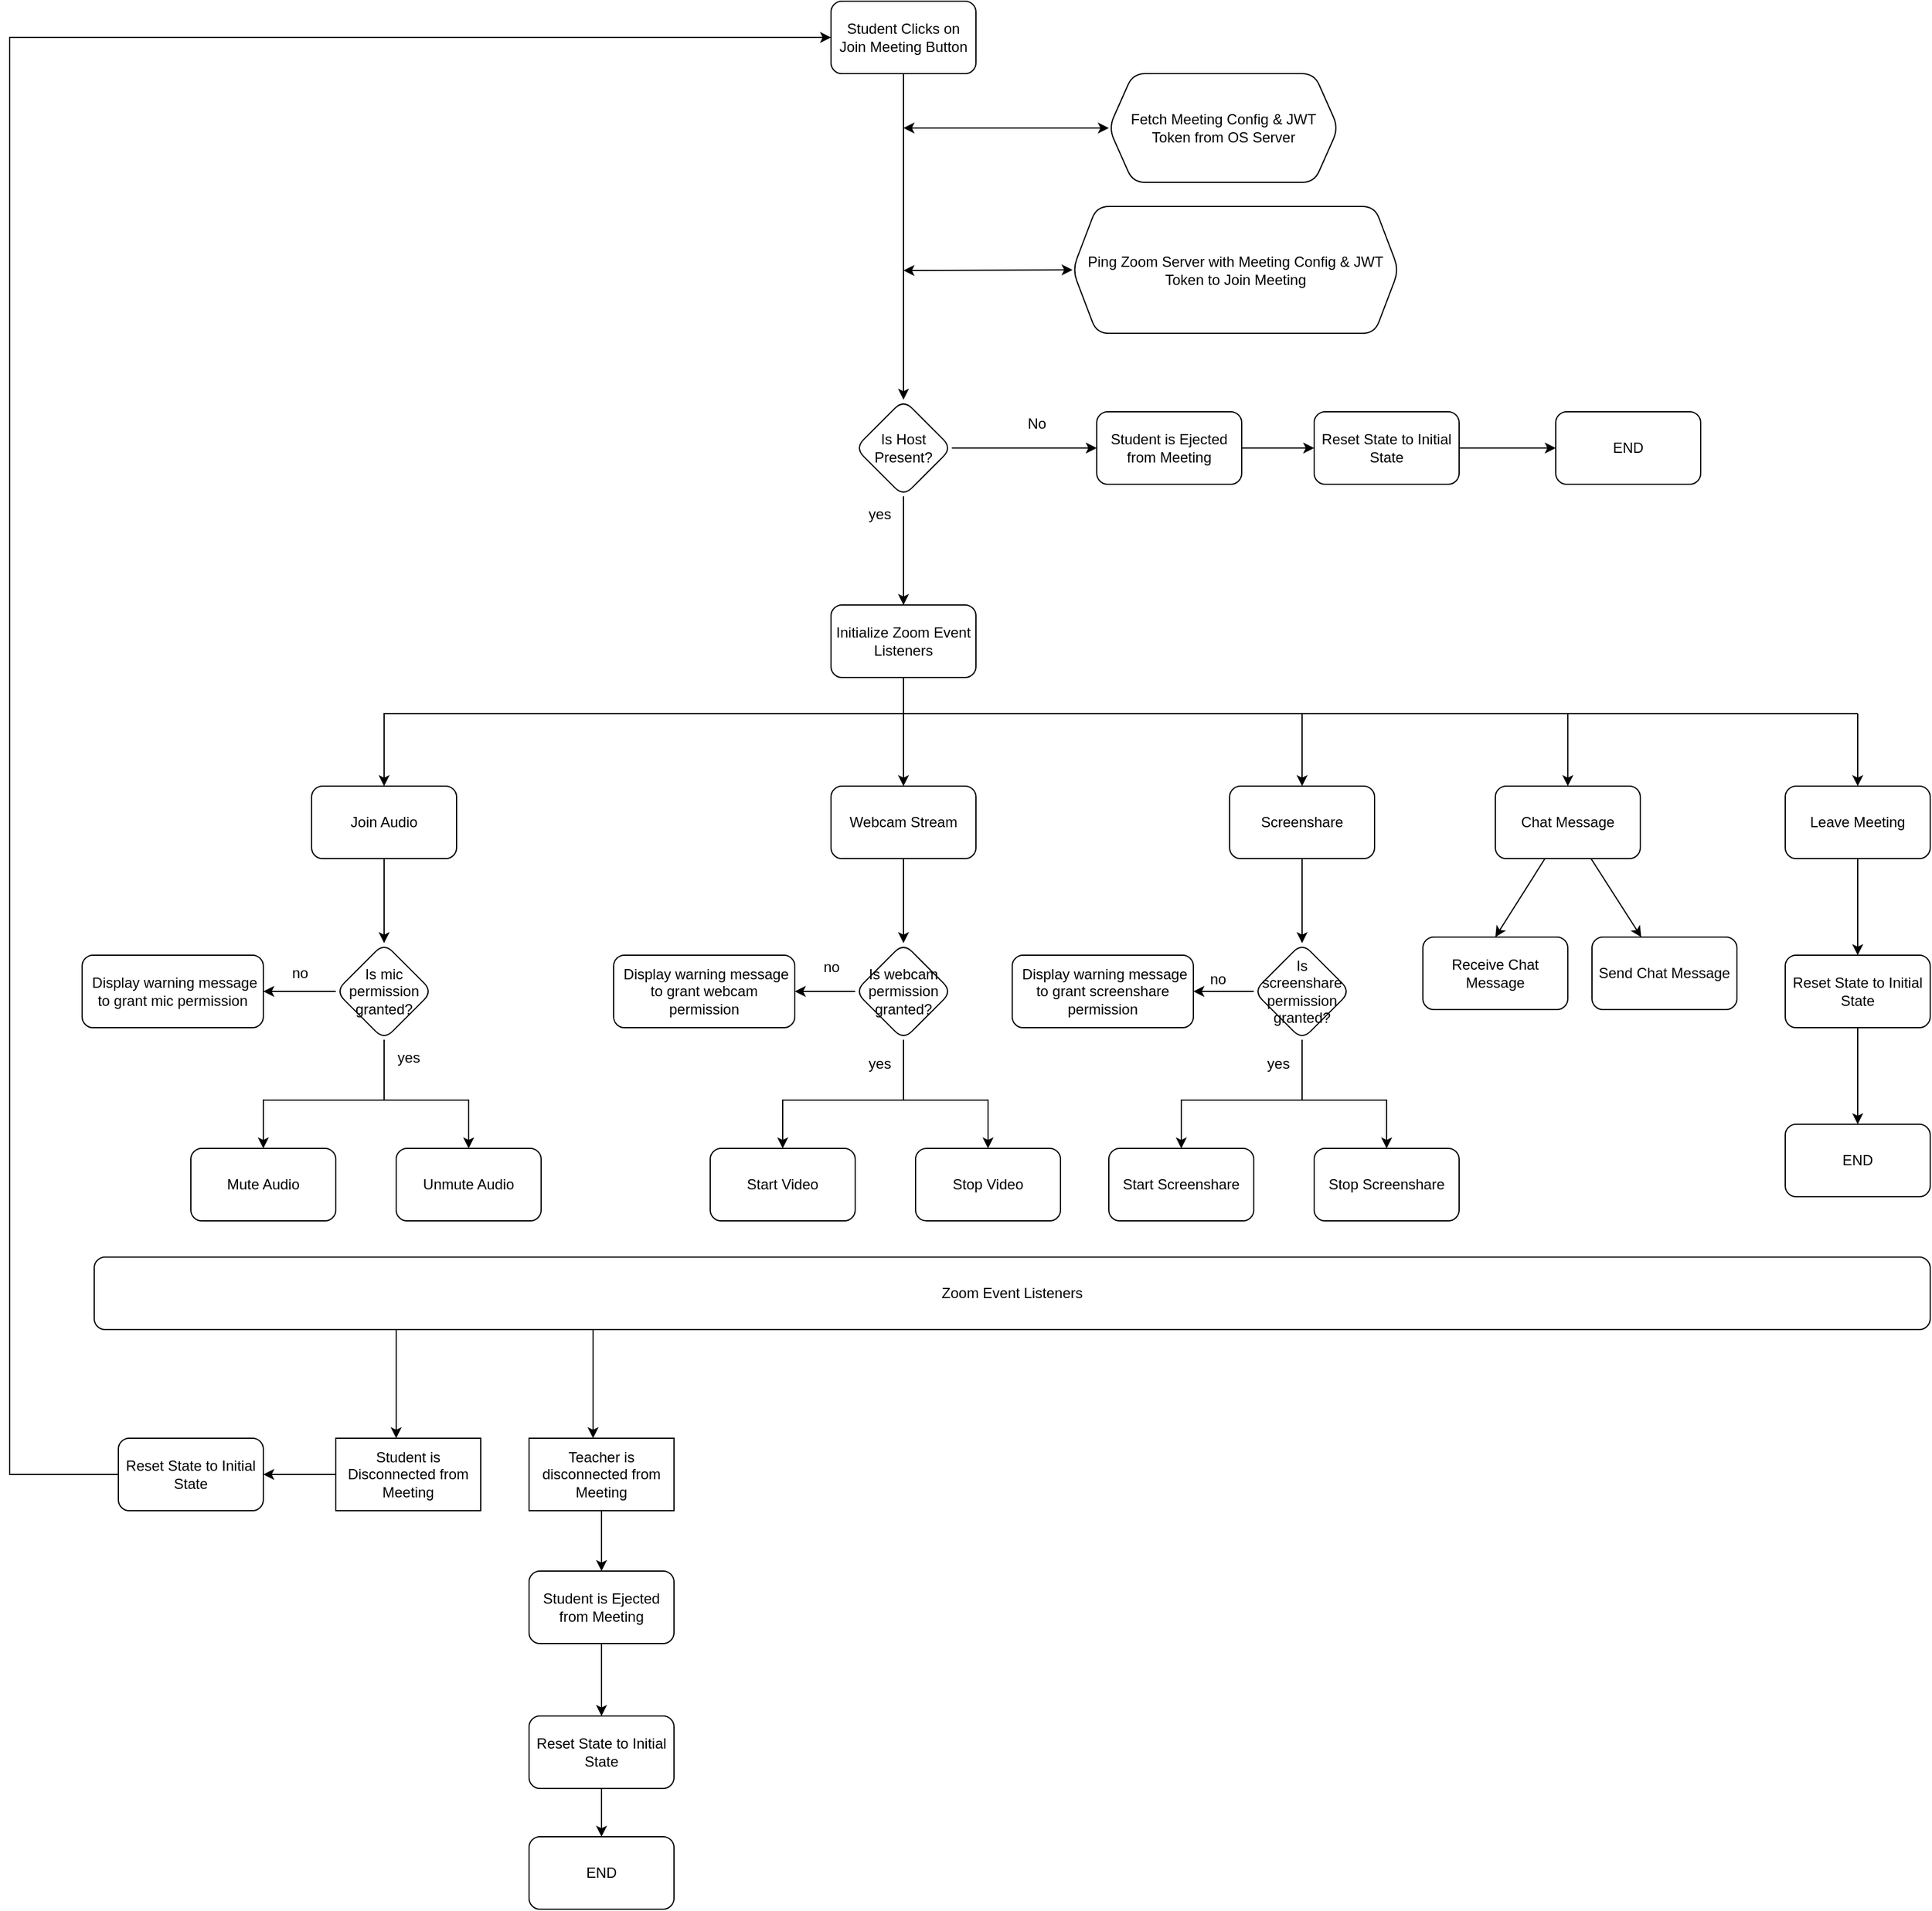 <mxfile version="20.5.3" type="github">
  <diagram id="sZFwyEUWAO2D6XH-p3_N" name="Page-1">
    <mxGraphModel dx="1718" dy="482" grid="1" gridSize="10" guides="1" tooltips="1" connect="1" arrows="1" fold="1" page="1" pageScale="1" pageWidth="850" pageHeight="1100" math="0" shadow="0">
      <root>
        <mxCell id="0" />
        <mxCell id="1" parent="0" />
        <mxCell id="f9CItXOnI6Ktt8JLqTk6-14" value="" style="edgeStyle=none;rounded=0;orthogonalLoop=1;jettySize=auto;html=1;" parent="1" source="f9CItXOnI6Ktt8JLqTk6-1" target="f9CItXOnI6Ktt8JLqTk6-13" edge="1">
          <mxGeometry relative="1" as="geometry" />
        </mxCell>
        <mxCell id="f9CItXOnI6Ktt8JLqTk6-1" value="Student Clicks on Join Meeting Button" style="rounded=1;whiteSpace=wrap;html=1;" parent="1" vertex="1">
          <mxGeometry x="180" y="20" width="120" height="60" as="geometry" />
        </mxCell>
        <mxCell id="f9CItXOnI6Ktt8JLqTk6-8" value="Fetch Meeting Config &amp;amp; JWT Token from OS Server" style="shape=hexagon;perimeter=hexagonPerimeter2;whiteSpace=wrap;html=1;fixedSize=1;rounded=1;" parent="1" vertex="1">
          <mxGeometry x="410" y="80" width="190" height="90" as="geometry" />
        </mxCell>
        <mxCell id="f9CItXOnI6Ktt8JLqTk6-11" value="Ping Zoom Server with Meeting Config &amp;amp; JWT Token to Join Meeting" style="shape=hexagon;perimeter=hexagonPerimeter2;whiteSpace=wrap;html=1;fixedSize=1;rounded=1;" parent="1" vertex="1">
          <mxGeometry x="380" y="190" width="270" height="105" as="geometry" />
        </mxCell>
        <mxCell id="f9CItXOnI6Ktt8JLqTk6-22" value="" style="edgeStyle=none;rounded=0;orthogonalLoop=1;jettySize=auto;html=1;" parent="1" source="f9CItXOnI6Ktt8JLqTk6-13" target="f9CItXOnI6Ktt8JLqTk6-21" edge="1">
          <mxGeometry relative="1" as="geometry" />
        </mxCell>
        <mxCell id="f9CItXOnI6Ktt8JLqTk6-27" value="" style="edgeStyle=none;rounded=0;orthogonalLoop=1;jettySize=auto;html=1;" parent="1" source="f9CItXOnI6Ktt8JLqTk6-13" target="f9CItXOnI6Ktt8JLqTk6-26" edge="1">
          <mxGeometry relative="1" as="geometry" />
        </mxCell>
        <mxCell id="f9CItXOnI6Ktt8JLqTk6-94" value="" style="edgeStyle=none;rounded=0;orthogonalLoop=1;jettySize=auto;html=1;" parent="1" source="f9CItXOnI6Ktt8JLqTk6-13" target="f9CItXOnI6Ktt8JLqTk6-93" edge="1">
          <mxGeometry relative="1" as="geometry" />
        </mxCell>
        <mxCell id="f9CItXOnI6Ktt8JLqTk6-13" value="Is Host Present?" style="rhombus;whiteSpace=wrap;html=1;rounded=1;" parent="1" vertex="1">
          <mxGeometry x="200" y="350" width="80" height="80" as="geometry" />
        </mxCell>
        <mxCell id="f9CItXOnI6Ktt8JLqTk6-88" value="" style="edgeStyle=none;rounded=0;orthogonalLoop=1;jettySize=auto;html=1;" parent="1" source="f9CItXOnI6Ktt8JLqTk6-21" target="f9CItXOnI6Ktt8JLqTk6-87" edge="1">
          <mxGeometry relative="1" as="geometry" />
        </mxCell>
        <mxCell id="f9CItXOnI6Ktt8JLqTk6-21" value="Student is Ejected from Meeting" style="rounded=1;whiteSpace=wrap;html=1;" parent="1" vertex="1">
          <mxGeometry x="400" y="360" width="120" height="60" as="geometry" />
        </mxCell>
        <mxCell id="f9CItXOnI6Ktt8JLqTk6-23" value="No" style="text;html=1;align=center;verticalAlign=middle;resizable=0;points=[];autosize=1;strokeColor=none;fillColor=none;" parent="1" vertex="1">
          <mxGeometry x="330" y="355" width="40" height="30" as="geometry" />
        </mxCell>
        <mxCell id="f9CItXOnI6Ktt8JLqTk6-49" value="" style="edgeStyle=none;rounded=0;orthogonalLoop=1;jettySize=auto;html=1;" parent="1" target="f9CItXOnI6Ktt8JLqTk6-24" edge="1">
          <mxGeometry relative="1" as="geometry">
            <mxPoint x="1030" y="610" as="sourcePoint" />
            <Array as="points">
              <mxPoint x="-190" y="610" />
            </Array>
          </mxGeometry>
        </mxCell>
        <mxCell id="f9CItXOnI6Ktt8JLqTk6-59" value="" style="edgeStyle=none;rounded=0;orthogonalLoop=1;jettySize=auto;html=1;" parent="1" source="f9CItXOnI6Ktt8JLqTk6-24" target="f9CItXOnI6Ktt8JLqTk6-58" edge="1">
          <mxGeometry relative="1" as="geometry" />
        </mxCell>
        <mxCell id="f9CItXOnI6Ktt8JLqTk6-24" value="Join Audio" style="whiteSpace=wrap;html=1;rounded=1;" parent="1" vertex="1">
          <mxGeometry x="-250" y="670" width="120" height="60" as="geometry" />
        </mxCell>
        <mxCell id="f9CItXOnI6Ktt8JLqTk6-65" value="" style="edgeStyle=none;rounded=0;orthogonalLoop=1;jettySize=auto;html=1;" parent="1" source="f9CItXOnI6Ktt8JLqTk6-26" edge="1">
          <mxGeometry relative="1" as="geometry">
            <mxPoint x="240" y="800" as="targetPoint" />
          </mxGeometry>
        </mxCell>
        <mxCell id="f9CItXOnI6Ktt8JLqTk6-26" value="Webcam Stream" style="rounded=1;whiteSpace=wrap;html=1;" parent="1" vertex="1">
          <mxGeometry x="180" y="670" width="120" height="60" as="geometry" />
        </mxCell>
        <mxCell id="f9CItXOnI6Ktt8JLqTk6-79" value="" style="edgeStyle=none;rounded=0;orthogonalLoop=1;jettySize=auto;html=1;" parent="1" source="f9CItXOnI6Ktt8JLqTk6-28" target="f9CItXOnI6Ktt8JLqTk6-78" edge="1">
          <mxGeometry relative="1" as="geometry" />
        </mxCell>
        <mxCell id="f9CItXOnI6Ktt8JLqTk6-100" value="" style="edgeStyle=none;rounded=0;orthogonalLoop=1;jettySize=auto;html=1;" parent="1" target="f9CItXOnI6Ktt8JLqTk6-28" edge="1">
          <mxGeometry relative="1" as="geometry">
            <mxPoint x="790" y="610" as="sourcePoint" />
          </mxGeometry>
        </mxCell>
        <mxCell id="f9CItXOnI6Ktt8JLqTk6-28" value="Chat Message" style="rounded=1;whiteSpace=wrap;html=1;" parent="1" vertex="1">
          <mxGeometry x="730" y="670" width="120" height="60" as="geometry" />
        </mxCell>
        <mxCell id="f9CItXOnI6Ktt8JLqTk6-32" value="yes" style="text;html=1;align=center;verticalAlign=middle;resizable=0;points=[];autosize=1;strokeColor=none;fillColor=none;" parent="1" vertex="1">
          <mxGeometry x="200" y="430" width="40" height="30" as="geometry" />
        </mxCell>
        <mxCell id="f9CItXOnI6Ktt8JLqTk6-41" value="" style="endArrow=classic;html=1;rounded=0;startArrow=none;" parent="1" source="f9CItXOnI6Ktt8JLqTk6-30" edge="1">
          <mxGeometry width="50" height="50" relative="1" as="geometry">
            <mxPoint x="470" y="740" as="sourcePoint" />
            <mxPoint x="520" y="690" as="targetPoint" />
          </mxGeometry>
        </mxCell>
        <mxCell id="f9CItXOnI6Ktt8JLqTk6-71" value="" style="edgeStyle=none;rounded=0;orthogonalLoop=1;jettySize=auto;html=1;" parent="1" source="f9CItXOnI6Ktt8JLqTk6-30" edge="1">
          <mxGeometry relative="1" as="geometry">
            <mxPoint x="570" y="800" as="targetPoint" />
          </mxGeometry>
        </mxCell>
        <mxCell id="f9CItXOnI6Ktt8JLqTk6-98" value="" style="edgeStyle=none;rounded=0;orthogonalLoop=1;jettySize=auto;html=1;" parent="1" target="f9CItXOnI6Ktt8JLqTk6-30" edge="1">
          <mxGeometry relative="1" as="geometry">
            <mxPoint x="570" y="610" as="sourcePoint" />
          </mxGeometry>
        </mxCell>
        <mxCell id="f9CItXOnI6Ktt8JLqTk6-30" value="Screenshare" style="rounded=1;whiteSpace=wrap;html=1;" parent="1" vertex="1">
          <mxGeometry x="510" y="670" width="120" height="60" as="geometry" />
        </mxCell>
        <mxCell id="f9CItXOnI6Ktt8JLqTk6-84" value="" style="edgeStyle=none;rounded=0;orthogonalLoop=1;jettySize=auto;html=1;" parent="1" source="f9CItXOnI6Ktt8JLqTk6-50" target="f9CItXOnI6Ktt8JLqTk6-83" edge="1">
          <mxGeometry relative="1" as="geometry" />
        </mxCell>
        <mxCell id="f9CItXOnI6Ktt8JLqTk6-102" value="" style="edgeStyle=none;rounded=0;orthogonalLoop=1;jettySize=auto;html=1;" parent="1" target="f9CItXOnI6Ktt8JLqTk6-50" edge="1">
          <mxGeometry relative="1" as="geometry">
            <mxPoint x="1030" y="610" as="sourcePoint" />
          </mxGeometry>
        </mxCell>
        <mxCell id="f9CItXOnI6Ktt8JLqTk6-50" value="Leave Meeting" style="rounded=1;whiteSpace=wrap;html=1;" parent="1" vertex="1">
          <mxGeometry x="970" y="670" width="120" height="60" as="geometry" />
        </mxCell>
        <mxCell id="f9CItXOnI6Ktt8JLqTk6-54" value="" style="endArrow=classic;startArrow=classic;html=1;rounded=0;entryX=0;entryY=0.5;entryDx=0;entryDy=0;" parent="1" target="f9CItXOnI6Ktt8JLqTk6-8" edge="1">
          <mxGeometry width="50" height="50" relative="1" as="geometry">
            <mxPoint x="240" y="125" as="sourcePoint" />
            <mxPoint x="350" y="100" as="targetPoint" />
          </mxGeometry>
        </mxCell>
        <mxCell id="f9CItXOnI6Ktt8JLqTk6-55" value="" style="endArrow=classic;startArrow=classic;html=1;rounded=0;entryX=0;entryY=0.5;entryDx=0;entryDy=0;" parent="1" target="f9CItXOnI6Ktt8JLqTk6-11" edge="1">
          <mxGeometry width="50" height="50" relative="1" as="geometry">
            <mxPoint x="240" y="243" as="sourcePoint" />
            <mxPoint x="340" y="220" as="targetPoint" />
          </mxGeometry>
        </mxCell>
        <mxCell id="CsAItCtSTbnviNH9AOJt-14" value="" style="edgeStyle=orthogonalEdgeStyle;rounded=0;orthogonalLoop=1;jettySize=auto;html=1;" edge="1" parent="1" source="f9CItXOnI6Ktt8JLqTk6-58" target="CsAItCtSTbnviNH9AOJt-13">
          <mxGeometry relative="1" as="geometry" />
        </mxCell>
        <mxCell id="f9CItXOnI6Ktt8JLqTk6-58" value="Is mic permission granted?" style="rhombus;whiteSpace=wrap;html=1;rounded=1;" parent="1" vertex="1">
          <mxGeometry x="-230" y="800" width="80" height="80" as="geometry" />
        </mxCell>
        <mxCell id="CsAItCtSTbnviNH9AOJt-8" value="" style="edgeStyle=orthogonalEdgeStyle;rounded=0;orthogonalLoop=1;jettySize=auto;html=1;" edge="1" parent="1" target="f9CItXOnI6Ktt8JLqTk6-60">
          <mxGeometry relative="1" as="geometry">
            <mxPoint x="-140" y="930" as="sourcePoint" />
            <Array as="points">
              <mxPoint x="-290" y="930" />
            </Array>
          </mxGeometry>
        </mxCell>
        <mxCell id="f9CItXOnI6Ktt8JLqTk6-60" value="Mute Audio" style="whiteSpace=wrap;html=1;rounded=1;" parent="1" vertex="1">
          <mxGeometry x="-350" y="970" width="120" height="60" as="geometry" />
        </mxCell>
        <mxCell id="CsAItCtSTbnviNH9AOJt-9" value="" style="edgeStyle=orthogonalEdgeStyle;rounded=0;orthogonalLoop=1;jettySize=auto;html=1;" edge="1" parent="1" source="f9CItXOnI6Ktt8JLqTk6-58" target="f9CItXOnI6Ktt8JLqTk6-62">
          <mxGeometry relative="1" as="geometry">
            <Array as="points">
              <mxPoint x="-190" y="930" />
              <mxPoint x="-120" y="930" />
            </Array>
          </mxGeometry>
        </mxCell>
        <mxCell id="f9CItXOnI6Ktt8JLqTk6-62" value="Unmute Audio" style="rounded=1;whiteSpace=wrap;html=1;" parent="1" vertex="1">
          <mxGeometry x="-180" y="970" width="120" height="60" as="geometry" />
        </mxCell>
        <mxCell id="f9CItXOnI6Ktt8JLqTk6-78" value="Send Chat Message" style="rounded=1;whiteSpace=wrap;html=1;" parent="1" vertex="1">
          <mxGeometry x="810" y="795" width="120" height="60" as="geometry" />
        </mxCell>
        <mxCell id="f9CItXOnI6Ktt8JLqTk6-80" value="Receive Chat Message" style="whiteSpace=wrap;html=1;rounded=1;" parent="1" vertex="1">
          <mxGeometry x="670" y="795" width="120" height="60" as="geometry" />
        </mxCell>
        <mxCell id="f9CItXOnI6Ktt8JLqTk6-92" value="" style="edgeStyle=none;rounded=0;orthogonalLoop=1;jettySize=auto;html=1;" parent="1" source="f9CItXOnI6Ktt8JLqTk6-83" target="f9CItXOnI6Ktt8JLqTk6-91" edge="1">
          <mxGeometry relative="1" as="geometry" />
        </mxCell>
        <mxCell id="f9CItXOnI6Ktt8JLqTk6-83" value="Reset State to Initial State" style="rounded=1;whiteSpace=wrap;html=1;" parent="1" vertex="1">
          <mxGeometry x="970" y="810" width="120" height="60" as="geometry" />
        </mxCell>
        <mxCell id="f9CItXOnI6Ktt8JLqTk6-86" value="" style="endArrow=classic;html=1;rounded=0;entryX=0.5;entryY=0;entryDx=0;entryDy=0;" parent="1" source="f9CItXOnI6Ktt8JLqTk6-28" target="f9CItXOnI6Ktt8JLqTk6-80" edge="1">
          <mxGeometry width="50" height="50" relative="1" as="geometry">
            <mxPoint x="740" y="740" as="sourcePoint" />
            <mxPoint x="690" y="790" as="targetPoint" />
          </mxGeometry>
        </mxCell>
        <mxCell id="f9CItXOnI6Ktt8JLqTk6-90" value="" style="edgeStyle=none;rounded=0;orthogonalLoop=1;jettySize=auto;html=1;" parent="1" source="f9CItXOnI6Ktt8JLqTk6-87" target="f9CItXOnI6Ktt8JLqTk6-89" edge="1">
          <mxGeometry relative="1" as="geometry" />
        </mxCell>
        <mxCell id="f9CItXOnI6Ktt8JLqTk6-87" value="Reset State to Initial State" style="rounded=1;whiteSpace=wrap;html=1;" parent="1" vertex="1">
          <mxGeometry x="580" y="360" width="120" height="60" as="geometry" />
        </mxCell>
        <mxCell id="f9CItXOnI6Ktt8JLqTk6-89" value="END" style="rounded=1;whiteSpace=wrap;html=1;" parent="1" vertex="1">
          <mxGeometry x="780" y="360" width="120" height="60" as="geometry" />
        </mxCell>
        <mxCell id="f9CItXOnI6Ktt8JLqTk6-91" value="END" style="rounded=1;whiteSpace=wrap;html=1;" parent="1" vertex="1">
          <mxGeometry x="970" y="950" width="120" height="60" as="geometry" />
        </mxCell>
        <mxCell id="f9CItXOnI6Ktt8JLqTk6-93" value="Initialize Zoom Event Listeners" style="whiteSpace=wrap;html=1;rounded=1;" parent="1" vertex="1">
          <mxGeometry x="180" y="520" width="120" height="60" as="geometry" />
        </mxCell>
        <mxCell id="CsAItCtSTbnviNH9AOJt-10" value="yes" style="text;html=1;align=center;verticalAlign=middle;resizable=0;points=[];autosize=1;strokeColor=none;fillColor=none;" vertex="1" parent="1">
          <mxGeometry x="-190" y="880" width="40" height="30" as="geometry" />
        </mxCell>
        <mxCell id="CsAItCtSTbnviNH9AOJt-13" value="&lt;span style=&quot;white-space: pre;&quot;&gt;	&lt;/span&gt;Display warning message to grant mic permission" style="whiteSpace=wrap;html=1;rounded=1;" vertex="1" parent="1">
          <mxGeometry x="-440" y="810" width="150" height="60" as="geometry" />
        </mxCell>
        <mxCell id="CsAItCtSTbnviNH9AOJt-15" value="no" style="text;html=1;align=center;verticalAlign=middle;resizable=0;points=[];autosize=1;strokeColor=none;fillColor=none;" vertex="1" parent="1">
          <mxGeometry x="-280" y="810" width="40" height="30" as="geometry" />
        </mxCell>
        <mxCell id="CsAItCtSTbnviNH9AOJt-16" value="" style="edgeStyle=orthogonalEdgeStyle;rounded=0;orthogonalLoop=1;jettySize=auto;html=1;" edge="1" parent="1" source="CsAItCtSTbnviNH9AOJt-17" target="CsAItCtSTbnviNH9AOJt-24">
          <mxGeometry relative="1" as="geometry" />
        </mxCell>
        <mxCell id="CsAItCtSTbnviNH9AOJt-17" value="Is webcam permission granted?" style="rhombus;whiteSpace=wrap;html=1;rounded=1;" vertex="1" parent="1">
          <mxGeometry x="200" y="800" width="80" height="80" as="geometry" />
        </mxCell>
        <mxCell id="CsAItCtSTbnviNH9AOJt-18" value="" style="edgeStyle=orthogonalEdgeStyle;rounded=0;orthogonalLoop=1;jettySize=auto;html=1;" edge="1" parent="1" target="CsAItCtSTbnviNH9AOJt-19">
          <mxGeometry relative="1" as="geometry">
            <mxPoint x="240" y="930" as="sourcePoint" />
            <Array as="points">
              <mxPoint x="140" y="940" />
              <mxPoint x="140" y="940" />
            </Array>
          </mxGeometry>
        </mxCell>
        <mxCell id="CsAItCtSTbnviNH9AOJt-19" value="Start Video" style="whiteSpace=wrap;html=1;rounded=1;" vertex="1" parent="1">
          <mxGeometry x="80" y="970" width="120" height="60" as="geometry" />
        </mxCell>
        <mxCell id="CsAItCtSTbnviNH9AOJt-20" value="" style="edgeStyle=orthogonalEdgeStyle;rounded=0;orthogonalLoop=1;jettySize=auto;html=1;" edge="1" parent="1" source="CsAItCtSTbnviNH9AOJt-17" target="CsAItCtSTbnviNH9AOJt-21">
          <mxGeometry relative="1" as="geometry">
            <Array as="points">
              <mxPoint x="240" y="930" />
              <mxPoint x="310" y="930" />
            </Array>
          </mxGeometry>
        </mxCell>
        <mxCell id="CsAItCtSTbnviNH9AOJt-21" value="Stop Video" style="rounded=1;whiteSpace=wrap;html=1;" vertex="1" parent="1">
          <mxGeometry x="250" y="970" width="120" height="60" as="geometry" />
        </mxCell>
        <mxCell id="CsAItCtSTbnviNH9AOJt-22" value="" style="endArrow=none;html=1;rounded=0;entryX=0.5;entryY=1;entryDx=0;entryDy=0;" edge="1" parent="1" target="CsAItCtSTbnviNH9AOJt-17">
          <mxGeometry width="50" height="50" relative="1" as="geometry">
            <mxPoint x="240" y="930" as="sourcePoint" />
            <mxPoint x="270" y="910" as="targetPoint" />
          </mxGeometry>
        </mxCell>
        <mxCell id="CsAItCtSTbnviNH9AOJt-23" value="yes" style="text;html=1;align=center;verticalAlign=middle;resizable=0;points=[];autosize=1;strokeColor=none;fillColor=none;" vertex="1" parent="1">
          <mxGeometry x="200" y="885" width="40" height="30" as="geometry" />
        </mxCell>
        <mxCell id="CsAItCtSTbnviNH9AOJt-24" value="&lt;span style=&quot;white-space: pre;&quot;&gt;	&lt;/span&gt;Display warning message to grant webcam permission" style="whiteSpace=wrap;html=1;rounded=1;" vertex="1" parent="1">
          <mxGeometry y="810" width="150" height="60" as="geometry" />
        </mxCell>
        <mxCell id="CsAItCtSTbnviNH9AOJt-25" value="no" style="text;html=1;align=center;verticalAlign=middle;resizable=0;points=[];autosize=1;strokeColor=none;fillColor=none;" vertex="1" parent="1">
          <mxGeometry x="160" y="805" width="40" height="30" as="geometry" />
        </mxCell>
        <mxCell id="CsAItCtSTbnviNH9AOJt-30" value="" style="edgeStyle=orthogonalEdgeStyle;rounded=0;orthogonalLoop=1;jettySize=auto;html=1;" edge="1" parent="1" source="CsAItCtSTbnviNH9AOJt-31" target="CsAItCtSTbnviNH9AOJt-38">
          <mxGeometry relative="1" as="geometry" />
        </mxCell>
        <mxCell id="CsAItCtSTbnviNH9AOJt-31" value="Is screenshare permission granted?" style="rhombus;whiteSpace=wrap;html=1;rounded=1;" vertex="1" parent="1">
          <mxGeometry x="530" y="800" width="80" height="80" as="geometry" />
        </mxCell>
        <mxCell id="CsAItCtSTbnviNH9AOJt-32" value="" style="edgeStyle=orthogonalEdgeStyle;rounded=0;orthogonalLoop=1;jettySize=auto;html=1;" edge="1" parent="1" target="CsAItCtSTbnviNH9AOJt-33">
          <mxGeometry relative="1" as="geometry">
            <mxPoint x="570" y="930" as="sourcePoint" />
            <Array as="points">
              <mxPoint x="470" y="940" />
              <mxPoint x="470" y="940" />
            </Array>
          </mxGeometry>
        </mxCell>
        <mxCell id="CsAItCtSTbnviNH9AOJt-33" value="Start Screenshare" style="whiteSpace=wrap;html=1;rounded=1;" vertex="1" parent="1">
          <mxGeometry x="410" y="970" width="120" height="60" as="geometry" />
        </mxCell>
        <mxCell id="CsAItCtSTbnviNH9AOJt-34" value="" style="edgeStyle=orthogonalEdgeStyle;rounded=0;orthogonalLoop=1;jettySize=auto;html=1;" edge="1" parent="1" source="CsAItCtSTbnviNH9AOJt-31" target="CsAItCtSTbnviNH9AOJt-35">
          <mxGeometry relative="1" as="geometry">
            <Array as="points">
              <mxPoint x="570" y="930" />
              <mxPoint x="640" y="930" />
            </Array>
          </mxGeometry>
        </mxCell>
        <mxCell id="CsAItCtSTbnviNH9AOJt-35" value="Stop Screenshare" style="rounded=1;whiteSpace=wrap;html=1;" vertex="1" parent="1">
          <mxGeometry x="580" y="970" width="120" height="60" as="geometry" />
        </mxCell>
        <mxCell id="CsAItCtSTbnviNH9AOJt-36" value="" style="endArrow=none;html=1;rounded=0;entryX=0.5;entryY=1;entryDx=0;entryDy=0;" edge="1" parent="1" target="CsAItCtSTbnviNH9AOJt-31">
          <mxGeometry width="50" height="50" relative="1" as="geometry">
            <mxPoint x="570" y="930" as="sourcePoint" />
            <mxPoint x="600" y="910" as="targetPoint" />
          </mxGeometry>
        </mxCell>
        <mxCell id="CsAItCtSTbnviNH9AOJt-37" value="yes" style="text;html=1;align=center;verticalAlign=middle;resizable=0;points=[];autosize=1;strokeColor=none;fillColor=none;" vertex="1" parent="1">
          <mxGeometry x="530" y="885" width="40" height="30" as="geometry" />
        </mxCell>
        <mxCell id="CsAItCtSTbnviNH9AOJt-38" value="&lt;span style=&quot;white-space: pre;&quot;&gt;	&lt;/span&gt;Display warning message to grant screenshare permission" style="whiteSpace=wrap;html=1;rounded=1;" vertex="1" parent="1">
          <mxGeometry x="330" y="810" width="150" height="60" as="geometry" />
        </mxCell>
        <mxCell id="CsAItCtSTbnviNH9AOJt-43" value="no" style="text;html=1;align=center;verticalAlign=middle;resizable=0;points=[];autosize=1;strokeColor=none;fillColor=none;" vertex="1" parent="1">
          <mxGeometry x="480" y="815" width="40" height="30" as="geometry" />
        </mxCell>
        <mxCell id="CsAItCtSTbnviNH9AOJt-46" value="" style="edgeStyle=orthogonalEdgeStyle;rounded=0;orthogonalLoop=1;jettySize=auto;html=1;entryX=0;entryY=0.5;entryDx=0;entryDy=0;exitX=0;exitY=0.5;exitDx=0;exitDy=0;" edge="1" parent="1" source="CsAItCtSTbnviNH9AOJt-58" target="f9CItXOnI6Ktt8JLqTk6-1">
          <mxGeometry relative="1" as="geometry">
            <mxPoint x="-430" y="1240" as="sourcePoint" />
            <mxPoint x="170" y="50" as="targetPoint" />
            <Array as="points">
              <mxPoint x="-500" y="1240" />
              <mxPoint x="-500" y="50" />
            </Array>
          </mxGeometry>
        </mxCell>
        <mxCell id="CsAItCtSTbnviNH9AOJt-60" value="" style="edgeStyle=orthogonalEdgeStyle;rounded=0;orthogonalLoop=1;jettySize=auto;html=1;" edge="1" parent="1" source="CsAItCtSTbnviNH9AOJt-44" target="CsAItCtSTbnviNH9AOJt-58">
          <mxGeometry relative="1" as="geometry" />
        </mxCell>
        <mxCell id="CsAItCtSTbnviNH9AOJt-44" value="Student is Disconnected from Meeting" style="rounded=0;whiteSpace=wrap;html=1;" vertex="1" parent="1">
          <mxGeometry x="-230" y="1210" width="120" height="60" as="geometry" />
        </mxCell>
        <mxCell id="CsAItCtSTbnviNH9AOJt-48" value="Zoom Event Listeners" style="rounded=1;whiteSpace=wrap;html=1;" vertex="1" parent="1">
          <mxGeometry x="-430" y="1060" width="1520" height="60" as="geometry" />
        </mxCell>
        <mxCell id="CsAItCtSTbnviNH9AOJt-49" value="" style="endArrow=classic;html=1;rounded=0;" edge="1" parent="1">
          <mxGeometry width="50" height="50" relative="1" as="geometry">
            <mxPoint x="-180" y="1120" as="sourcePoint" />
            <mxPoint x="-180" y="1210" as="targetPoint" />
          </mxGeometry>
        </mxCell>
        <mxCell id="CsAItCtSTbnviNH9AOJt-50" value="" style="endArrow=classic;html=1;rounded=0;" edge="1" parent="1">
          <mxGeometry width="50" height="50" relative="1" as="geometry">
            <mxPoint x="-17" y="1120" as="sourcePoint" />
            <mxPoint x="-17" y="1210" as="targetPoint" />
          </mxGeometry>
        </mxCell>
        <mxCell id="CsAItCtSTbnviNH9AOJt-55" value="" style="edgeStyle=orthogonalEdgeStyle;rounded=0;orthogonalLoop=1;jettySize=auto;html=1;" edge="1" parent="1" source="CsAItCtSTbnviNH9AOJt-51" target="CsAItCtSTbnviNH9AOJt-52">
          <mxGeometry relative="1" as="geometry" />
        </mxCell>
        <mxCell id="CsAItCtSTbnviNH9AOJt-51" value="Teacher is disconnected from Meeting" style="rounded=0;whiteSpace=wrap;html=1;" vertex="1" parent="1">
          <mxGeometry x="-70" y="1210" width="120" height="60" as="geometry" />
        </mxCell>
        <mxCell id="CsAItCtSTbnviNH9AOJt-56" value="" style="edgeStyle=orthogonalEdgeStyle;rounded=0;orthogonalLoop=1;jettySize=auto;html=1;" edge="1" parent="1" source="CsAItCtSTbnviNH9AOJt-52" target="CsAItCtSTbnviNH9AOJt-53">
          <mxGeometry relative="1" as="geometry" />
        </mxCell>
        <mxCell id="CsAItCtSTbnviNH9AOJt-52" value="Student is Ejected from Meeting" style="rounded=1;whiteSpace=wrap;html=1;" vertex="1" parent="1">
          <mxGeometry x="-70" y="1320" width="120" height="60" as="geometry" />
        </mxCell>
        <mxCell id="CsAItCtSTbnviNH9AOJt-57" value="" style="edgeStyle=orthogonalEdgeStyle;rounded=0;orthogonalLoop=1;jettySize=auto;html=1;" edge="1" parent="1" source="CsAItCtSTbnviNH9AOJt-53" target="CsAItCtSTbnviNH9AOJt-54">
          <mxGeometry relative="1" as="geometry" />
        </mxCell>
        <mxCell id="CsAItCtSTbnviNH9AOJt-53" value="Reset State to Initial State" style="rounded=1;whiteSpace=wrap;html=1;" vertex="1" parent="1">
          <mxGeometry x="-70" y="1440" width="120" height="60" as="geometry" />
        </mxCell>
        <mxCell id="CsAItCtSTbnviNH9AOJt-54" value="END" style="rounded=1;whiteSpace=wrap;html=1;" vertex="1" parent="1">
          <mxGeometry x="-70" y="1540" width="120" height="60" as="geometry" />
        </mxCell>
        <mxCell id="CsAItCtSTbnviNH9AOJt-58" value="Reset State to Initial State" style="rounded=1;whiteSpace=wrap;html=1;" vertex="1" parent="1">
          <mxGeometry x="-410" y="1210" width="120" height="60" as="geometry" />
        </mxCell>
      </root>
    </mxGraphModel>
  </diagram>
</mxfile>
